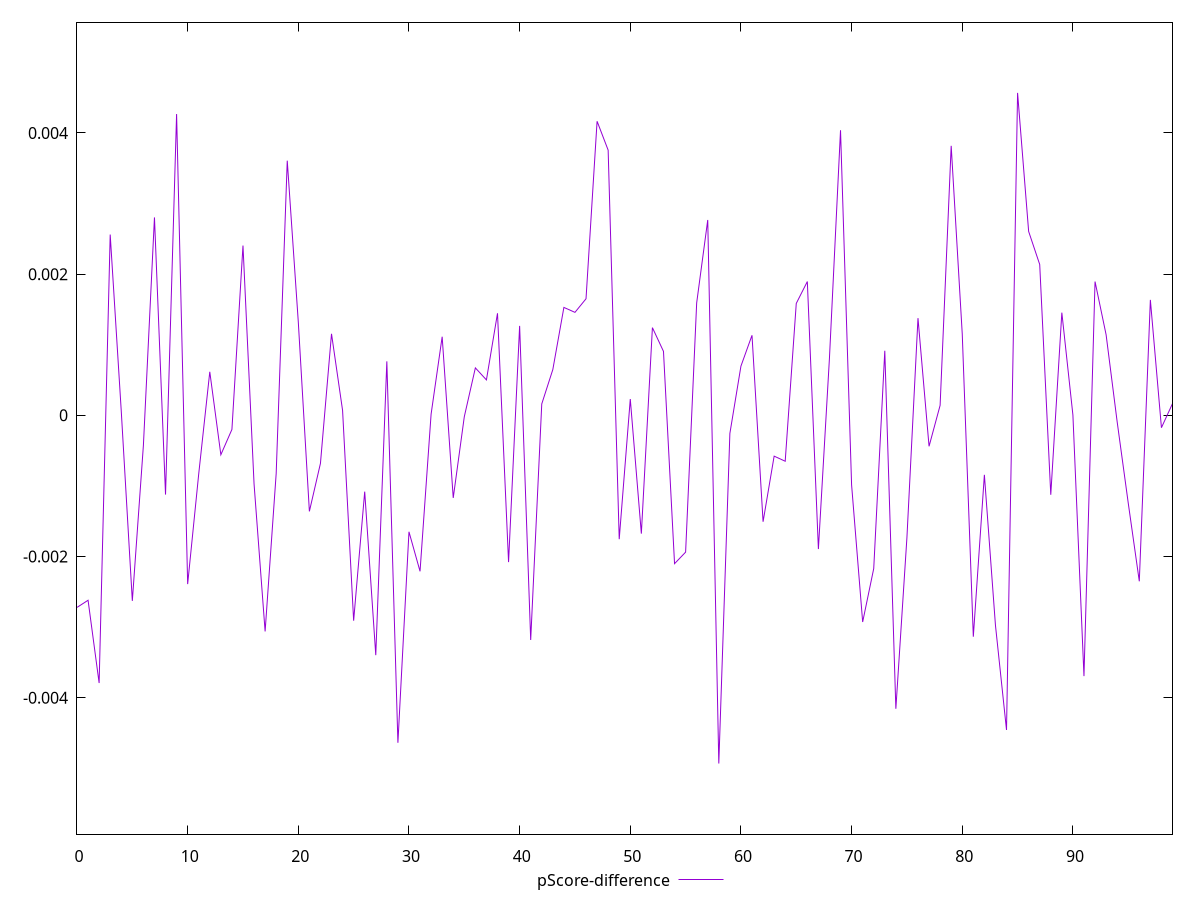reset

$pScoreDifference <<EOF
0 -0.002720191790436477
1 -0.0026190058271240435
2 -0.0037914879036173854
3 0.0025608421596921005
4 0.00005919057103054293
5 -0.002627769539297664
6 -0.00042576981942832326
7 0.002804102158517452
8 -0.0011222158621935208
9 0.004268075110578695
10 -0.002390065142971798
11 -0.0008293470917272172
12 0.0006167305347892782
13 -0.0005580294877713943
14 -0.00019923682762468253
15 0.0024054316516047836
16 -0.0009706129465884006
17 -0.0030603741808032936
18 -0.0008245402607365282
19 0.003607683959554686
20 0.0013199742961651495
21 -0.001360188389312622
22 -0.0006804432921997394
23 0.0011550430369680065
24 0.00007041771003624131
25 -0.0029086797171755663
26 -0.001080157934279402
27 -0.0033966004731793564
28 0.0007647735365258201
29 -0.004637973759432645
30 -0.001649233271515893
31 -0.002209126003898776
32 0.00001737442941940337
33 0.001113593578736527
34 -0.0011693658963684017
35 -0.000019400216281439953
36 0.0006722560300942426
37 0.0005022034226933592
38 0.0014460028045668594
39 -0.0020784387292673845
40 0.0012675568977333906
41 -0.0031814625381330064
42 0.00016170004790905246
43 0.0006488618780102762
44 0.0015289955561823554
45 0.0014589921045833343
46 0.0016515512789256892
47 0.004165806770660141
48 0.0037567444852362186
49 -0.0017542624045767674
50 0.0002309054805895716
51 -0.0016751487930184439
52 0.0012426194502277443
53 0.0009063620202249822
54 -0.002100638925100151
55 -0.0019372759295469555
56 0.0015932192254162203
57 0.0027675946025991216
58 -0.004931918959448667
59 -0.00025663213239113247
60 0.0006972983965987112
61 0.0011341193522789172
62 -0.0015069650618555475
63 -0.0005777905626886959
64 -0.0006499404073789794
65 0.001585445528205609
66 0.001895530409091739
67 -0.001893856359383661
68 0.0008148070401148289
69 0.00403860273574097
70 -0.0009845012882360171
71 -0.0029270805400793964
72 -0.0021698862576116085
73 0.0009152670337033708
74 -0.004156083312402581
75 -0.0017318209645905691
76 0.0013771446234657203
77 -0.00043844068946263803
78 0.00014173338427236892
79 0.003818030008597484
80 0.0011521527156761469
81 -0.0031352622010213382
82 -0.0008420622162482738
83 -0.002972704947775018
84 -0.004456264746810268
85 0.004567725998656513
86 0.002605225798832045
87 0.002136847195981284
88 -0.00112505187477141
89 0.0014547473600768912
90 0.000004533244170490391
91 -0.003693776361105572
92 0.0018951461623015753
93 0.0011423246248101204
94 -0.0000919878286607112
95 -0.001241710067977131
96 -0.0023503032339378116
97 0.0016358548281282248
98 -0.00017483993516886898
99 0.0001668081710148872
EOF

set key outside below
set xrange [0:99]
set yrange [-0.005931918959448667:0.005567725998656513]
set trange [-0.005931918959448667:0.005567725998656513]
set terminal svg size 640, 500 enhanced background rgb 'white'
set output "report_00017_2021-02-10T15-08-03.406Z/first-contentful-paint/samples/pages+cached+noadtech/pScore-difference/values.svg"

plot $pScoreDifference title "pScore-difference" with line

reset
